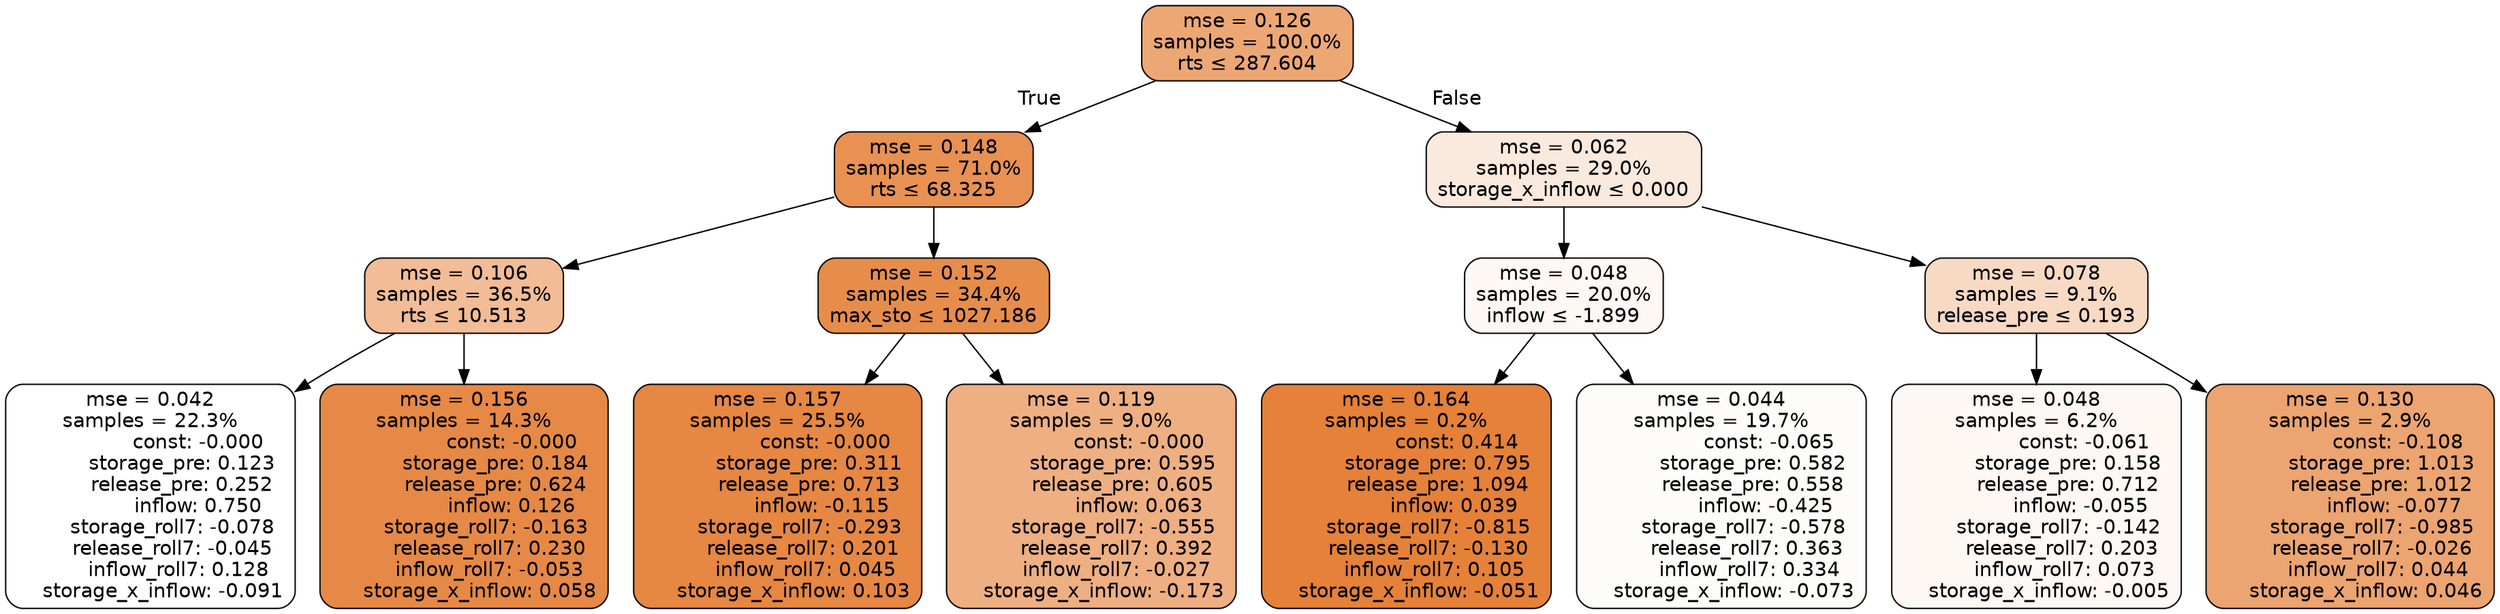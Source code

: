digraph tree {
bgcolor="transparent"
node [shape=rectangle, style="filled, rounded", color="black", fontname=helvetica] ;
edge [fontname=helvetica] ;
	"0" [label="mse = 0.126
samples = 100.0%
rts &le; 287.604", fillcolor="#eda775"]
	"1" [label="mse = 0.148
samples = 71.0%
rts &le; 68.325", fillcolor="#e89153"]
	"2" [label="mse = 0.106
samples = 36.5%
rts &le; 10.513", fillcolor="#f1bc96"]
	"3" [label="mse = 0.042
samples = 22.3%
               const: -0.000
          storage_pre: 0.123
          release_pre: 0.252
               inflow: 0.750
       storage_roll7: -0.078
       release_roll7: -0.045
         inflow_roll7: 0.128
    storage_x_inflow: -0.091", fillcolor="#ffffff"]
	"4" [label="mse = 0.156
samples = 14.3%
               const: -0.000
          storage_pre: 0.184
          release_pre: 0.624
               inflow: 0.126
       storage_roll7: -0.163
        release_roll7: 0.230
        inflow_roll7: -0.053
     storage_x_inflow: 0.058", fillcolor="#e68946"]
	"5" [label="mse = 0.152
samples = 34.4%
max_sto &le; 1027.186", fillcolor="#e78d4c"]
	"6" [label="mse = 0.157
samples = 25.5%
               const: -0.000
          storage_pre: 0.311
          release_pre: 0.713
              inflow: -0.115
       storage_roll7: -0.293
        release_roll7: 0.201
         inflow_roll7: 0.045
     storage_x_inflow: 0.103", fillcolor="#e68743"]
	"7" [label="mse = 0.119
samples = 9.0%
               const: -0.000
          storage_pre: 0.595
          release_pre: 0.605
               inflow: 0.063
       storage_roll7: -0.555
        release_roll7: 0.392
        inflow_roll7: -0.027
    storage_x_inflow: -0.173", fillcolor="#eeaf82"]
	"8" [label="mse = 0.062
samples = 29.0%
storage_x_inflow &le; 0.000", fillcolor="#fae9dd"]
	"9" [label="mse = 0.048
samples = 20.0%
inflow &le; -1.899", fillcolor="#fdf8f4"]
	"10" [label="mse = 0.164
samples = 0.2%
                const: 0.414
          storage_pre: 0.795
          release_pre: 1.094
               inflow: 0.039
       storage_roll7: -0.815
       release_roll7: -0.130
         inflow_roll7: 0.105
    storage_x_inflow: -0.051", fillcolor="#e58139"]
	"11" [label="mse = 0.044
samples = 19.7%
               const: -0.065
          storage_pre: 0.582
          release_pre: 0.558
              inflow: -0.425
       storage_roll7: -0.578
        release_roll7: 0.363
         inflow_roll7: 0.334
    storage_x_inflow: -0.073", fillcolor="#fefcfb"]
	"12" [label="mse = 0.078
samples = 9.1%
release_pre &le; 0.193", fillcolor="#f7d9c4"]
	"13" [label="mse = 0.048
samples = 6.2%
               const: -0.061
          storage_pre: 0.158
          release_pre: 0.712
              inflow: -0.055
       storage_roll7: -0.142
        release_roll7: 0.203
         inflow_roll7: 0.073
    storage_x_inflow: -0.005", fillcolor="#fdf8f4"]
	"14" [label="mse = 0.130
samples = 2.9%
               const: -0.108
          storage_pre: 1.013
          release_pre: 1.012
              inflow: -0.077
       storage_roll7: -0.985
       release_roll7: -0.026
         inflow_roll7: 0.044
     storage_x_inflow: 0.046", fillcolor="#eca470"]

	"0" -> "1" [labeldistance=2.5, labelangle=45, headlabel="True"]
	"1" -> "2"
	"2" -> "3"
	"2" -> "4"
	"1" -> "5"
	"5" -> "6"
	"5" -> "7"
	"0" -> "8" [labeldistance=2.5, labelangle=-45, headlabel="False"]
	"8" -> "9"
	"9" -> "10"
	"9" -> "11"
	"8" -> "12"
	"12" -> "13"
	"12" -> "14"
}